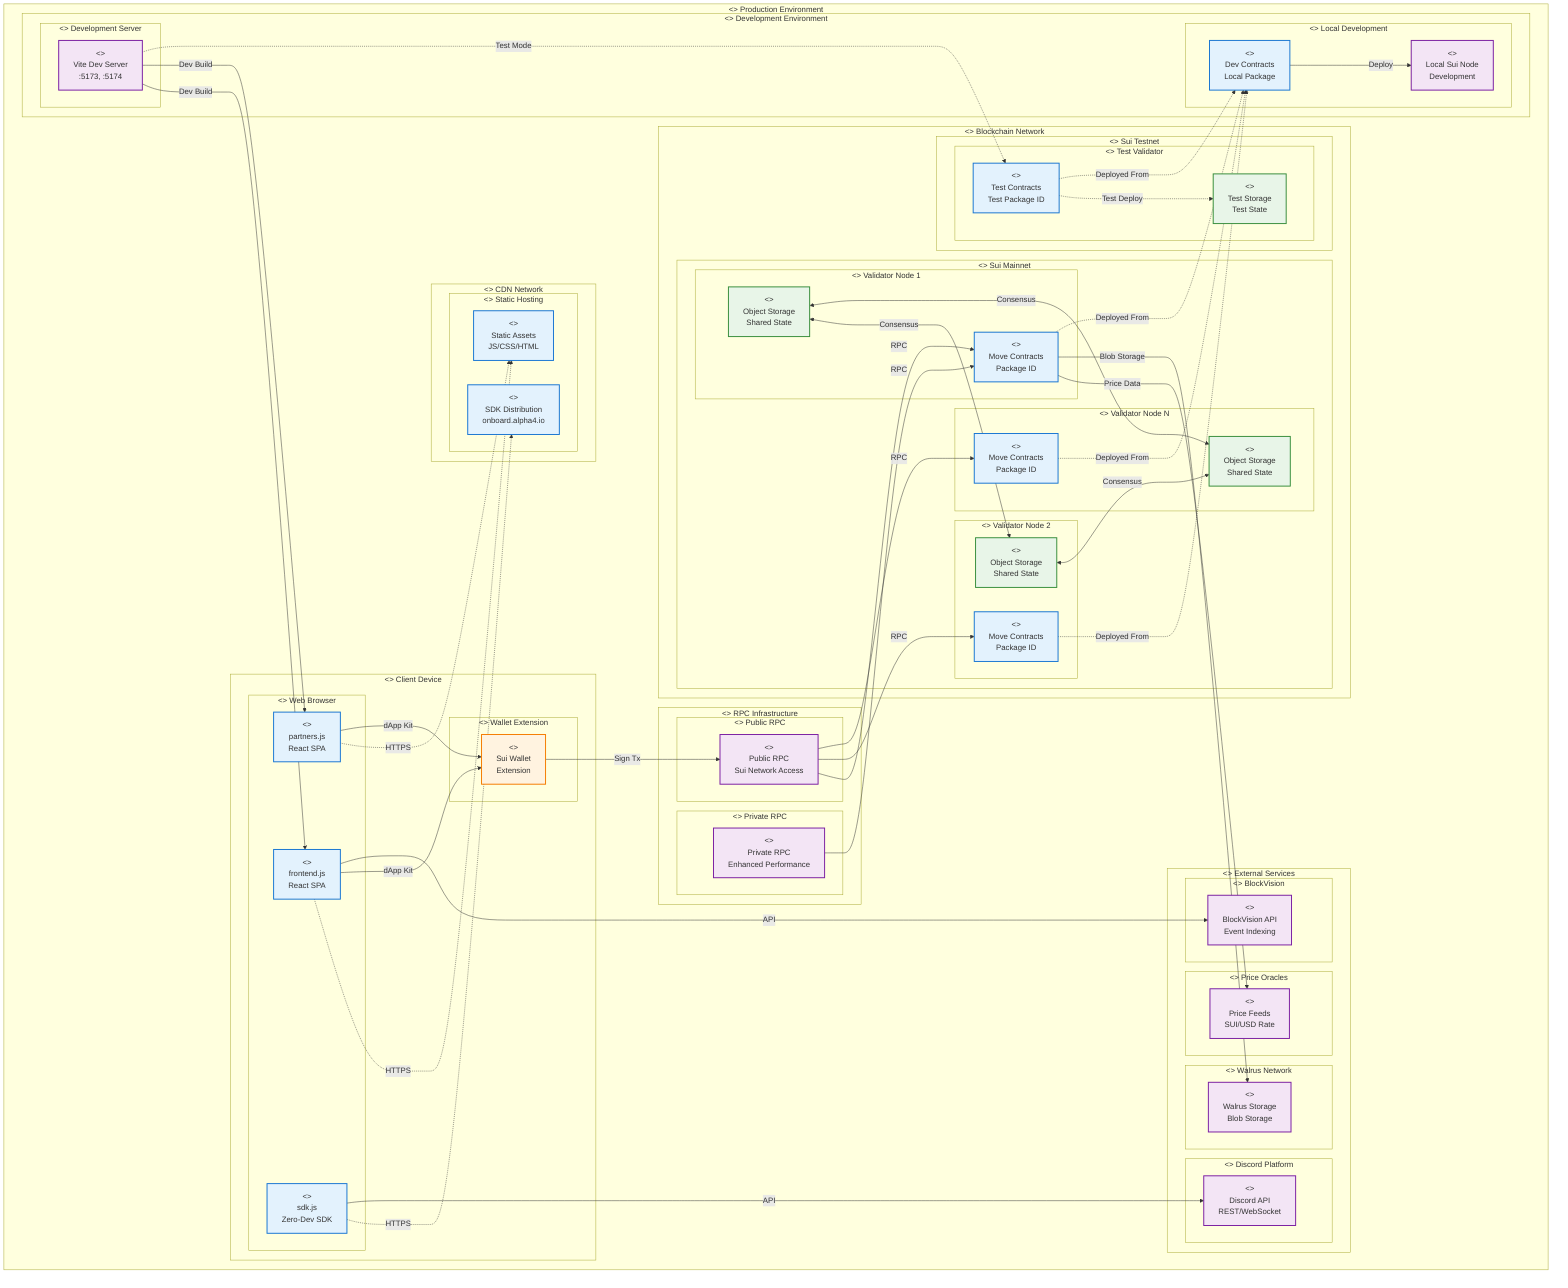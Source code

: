 graph TB
    %% UML Deployment Diagram - Alpha Points Protocol
    %% Following UML 2.5 Standards for Deployment Architecture
    
    subgraph "<<deployment>> Production Environment"
        
        subgraph "<<node>> Client Device"
            subgraph "<<execution environment>> Web Browser"
                FrontendArtifact[<<artifact>><br/>frontend.js<br/>React SPA]
                PartnersArtifact[<<artifact>><br/>partners.js<br/>React SPA]
                SDKArtifact[<<artifact>><br/>sdk.js<br/>Zero-Dev SDK]
            end
            
            subgraph "<<execution environment>> Wallet Extension"
                WalletExt[<<component>><br/>Sui Wallet<br/>Extension]
            end
        end
        
        subgraph "<<node>> CDN Network"
            subgraph "<<execution environment>> Static Hosting"
                StaticAssets[<<artifact>><br/>Static Assets<br/>JS/CSS/HTML]
                SDKDistribution[<<artifact>><br/>SDK Distribution<br/>onboard.alpha4.io]
            end
        end
        
        subgraph "<<node>> Blockchain Network"
            subgraph "<<execution environment>> Sui Mainnet"
                subgraph "<<device>> Validator Node 1"
                    MoveContracts1[<<artifact>><br/>Move Contracts<br/>Package ID]
                    StateStore1[<<database>><br/>Object Storage<br/>Shared State]
                end
                
                subgraph "<<device>> Validator Node 2"
                    MoveContracts2[<<artifact>><br/>Move Contracts<br/>Package ID]
                    StateStore2[<<database>><br/>Object Storage<br/>Shared State]
                end
                
                subgraph "<<device>> Validator Node N"
                    MoveContractsN[<<artifact>><br/>Move Contracts<br/>Package ID]
                    StateStoreN[<<database>><br/>Object Storage<br/>Shared State]
                end
            end
            
            subgraph "<<execution environment>> Sui Testnet"
                subgraph "<<device>> Test Validator"
                    TestContracts[<<artifact>><br/>Test Contracts<br/>Test Package ID]
                    TestStateStore[<<database>><br/>Test Storage<br/>Test State]
                end
            end
        end
        
        subgraph "<<node>> External Services"
            subgraph "<<execution environment>> Discord Platform"
                DiscordAPI[<<service>><br/>Discord API<br/>REST/WebSocket]
            end
            
            subgraph "<<execution environment>> BlockVision"
                BlockVisionAPI[<<service>><br/>BlockVision API<br/>Event Indexing]
            end
            
            subgraph "<<execution environment>> Price Oracles"
                PriceFeeds[<<service>><br/>Price Feeds<br/>SUI/USD Rate]
            end
            
            subgraph "<<execution environment>> Walrus Network"
                WalrusStorage[<<service>><br/>Walrus Storage<br/>Blob Storage]
            end
        end
        
        subgraph "<<node>> RPC Infrastructure"
            subgraph "<<execution environment>> Public RPC"
                PublicRPC[<<service>><br/>Public RPC<br/>Sui Network Access]
            end
            
            subgraph "<<execution environment>> Private RPC"
                PrivateRPC[<<service>><br/>Private RPC<br/>Enhanced Performance]
            end
        end
        
        subgraph "<<node>> Development Environment"
            subgraph "<<execution environment>> Local Development"
                LocalNode[<<service>><br/>Local Sui Node<br/>Development]
                DevContracts[<<artifact>><br/>Dev Contracts<br/>Local Package]
            end
            
            subgraph "<<execution environment>> Development Server"
                ViteServer[<<service>><br/>Vite Dev Server<br/>:5173, :5174]
            end
        end
    end
    
    %% Protocol Connections
    FrontendArtifact -.->|HTTPS| StaticAssets
    PartnersArtifact -.->|HTTPS| StaticAssets
    SDKArtifact -.->|HTTPS| SDKDistribution
    
    %% Wallet Connections
    FrontendArtifact -->|dApp Kit| WalletExt
    PartnersArtifact -->|dApp Kit| WalletExt
    WalletExt -->|Sign Tx| PublicRPC
    
    %% Blockchain Connections
    PublicRPC -->|RPC| MoveContracts1
    PublicRPC -->|RPC| MoveContracts2
    PublicRPC -->|RPC| MoveContractsN
    PrivateRPC -->|RPC| MoveContracts1
    
    %% State Replication
    StateStore1 <-->|Consensus| StateStore2
    StateStore2 <-->|Consensus| StateStoreN
    StateStore1 <-->|Consensus| StateStoreN
    
    %% External Service Connections
    SDKArtifact -->|API| DiscordAPI
    FrontendArtifact -->|API| BlockVisionAPI
    MoveContracts1 -->|Price Data| PriceFeeds
    MoveContracts1 -->|Blob Storage| WalrusStorage
    
    %% Development Connections
    ViteServer -->|Dev Build| FrontendArtifact
    ViteServer -->|Dev Build| PartnersArtifact
    DevContracts -->|Deploy| LocalNode
    
    %% Test Environment
    TestContracts -.->|Test Deploy| TestStateStore
    ViteServer -.->|Test Mode| TestContracts
    
    %% Deployment Dependencies
    MoveContracts1 -.->|Deployed From| DevContracts
    MoveContracts2 -.->|Deployed From| DevContracts
    MoveContractsN -.->|Deployed From| DevContracts
    TestContracts -.->|Deployed From| DevContracts
    
    %% Styling for UML Compliance
    classDef artifact fill:#e3f2fd,stroke:#1976d2,stroke-width:2px
    classDef service fill:#f3e5f5,stroke:#7b1fa2,stroke-width:2px
    classDef database fill:#e8f5e8,stroke:#388e3c,stroke-width:2px
    classDef component fill:#fff3e0,stroke:#f57c00,stroke-width:2px
    classDef device fill:#fce4ec,stroke:#c2185b,stroke-width:2px
    classDef node fill:#f1f8e9,stroke:#558b2f,stroke-width:3px
    classDef environment fill:#ede7f6,stroke:#512da8,stroke-width:2px
    
    class FrontendArtifact,PartnersArtifact,SDKArtifact,StaticAssets,SDKDistribution,MoveContracts1,MoveContracts2,MoveContractsN,TestContracts,DevContracts artifact
    class DiscordAPI,BlockVisionAPI,PriceFeeds,WalrusStorage,PublicRPC,PrivateRPC,LocalNode,ViteServer service
    class StateStore1,StateStore2,StateStoreN,TestStateStore database
    class WalletExt component